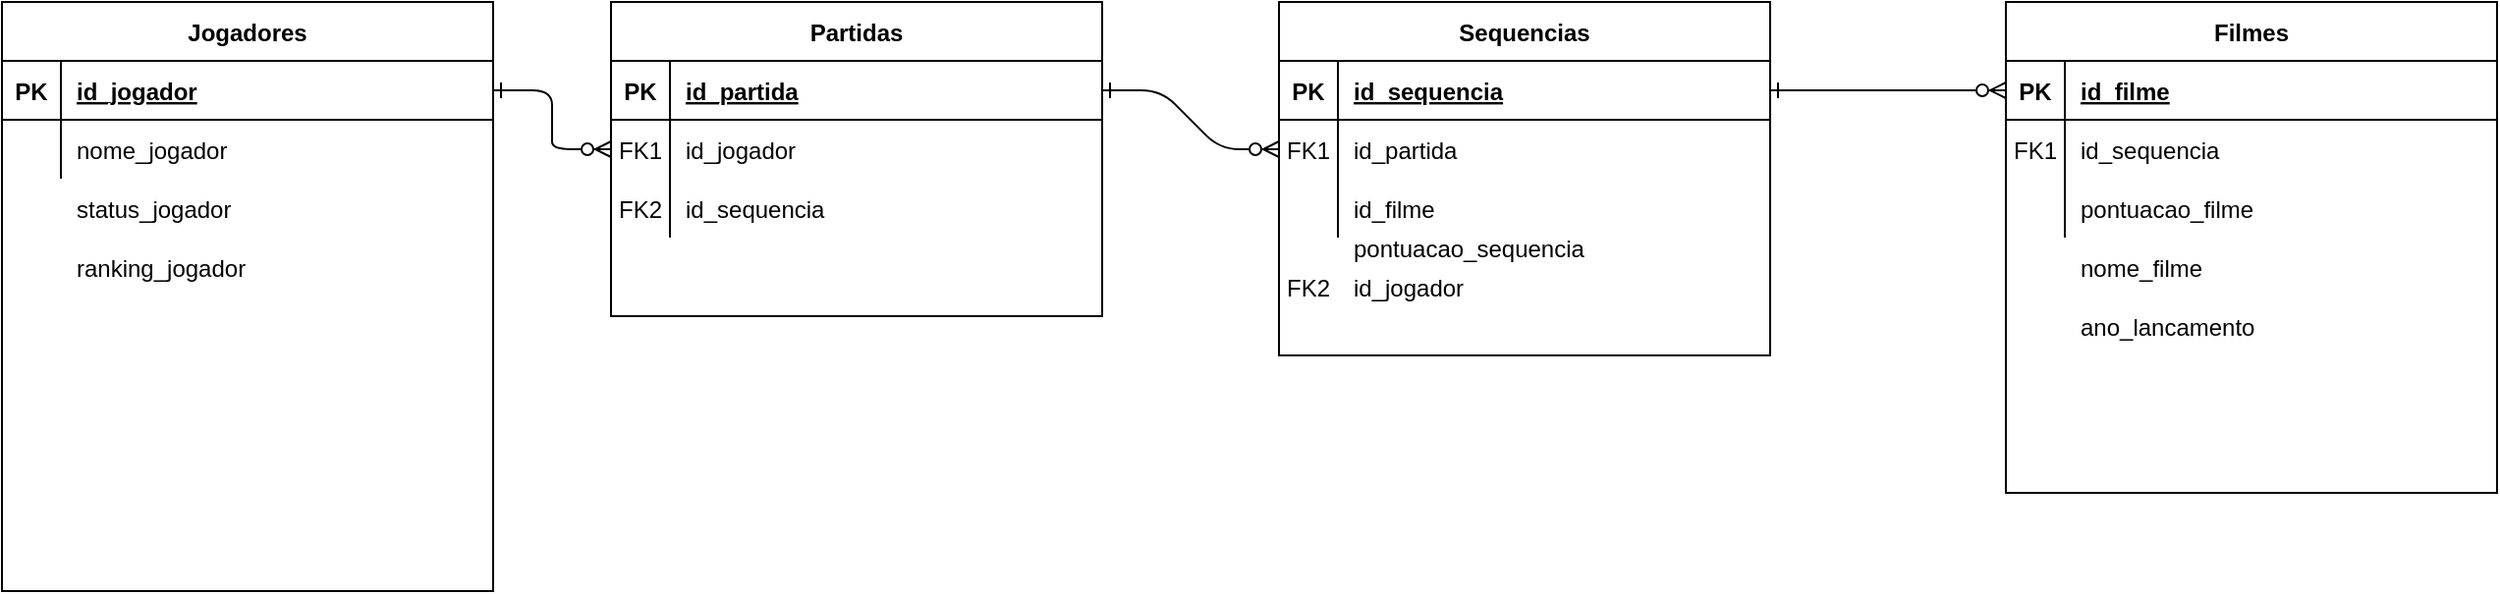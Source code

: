 <mxfile version="20.8.16" type="device" pages="2"><diagram id="R2lEEEUBdFMjLlhIrx00" name="modelagem"><mxGraphModel dx="1098" dy="820" grid="1" gridSize="10" guides="1" tooltips="1" connect="1" arrows="1" fold="1" page="1" pageScale="1" pageWidth="1200" pageHeight="1600" math="0" shadow="0" extFonts="Permanent Marker^https://fonts.googleapis.com/css?family=Permanent+Marker"><root><mxCell id="0"/><mxCell id="1" parent="0"/><mxCell id="C-vyLk0tnHw3VtMMgP7b-1" value="" style="edgeStyle=entityRelationEdgeStyle;endArrow=ERzeroToMany;startArrow=ERone;endFill=1;startFill=0;" parent="1" source="C-vyLk0tnHw3VtMMgP7b-24" target="C-vyLk0tnHw3VtMMgP7b-6" edge="1"><mxGeometry width="100" height="100" relative="1" as="geometry"><mxPoint x="340" y="720" as="sourcePoint"/><mxPoint x="440" y="620" as="targetPoint"/></mxGeometry></mxCell><mxCell id="C-vyLk0tnHw3VtMMgP7b-12" value="" style="edgeStyle=entityRelationEdgeStyle;endArrow=ERzeroToMany;startArrow=ERone;endFill=1;startFill=0;" parent="1" source="C-vyLk0tnHw3VtMMgP7b-3" target="C-vyLk0tnHw3VtMMgP7b-17" edge="1"><mxGeometry width="100" height="100" relative="1" as="geometry"><mxPoint x="400" y="180" as="sourcePoint"/><mxPoint x="460" y="205" as="targetPoint"/></mxGeometry></mxCell><mxCell id="C-vyLk0tnHw3VtMMgP7b-2" value="Partidas" style="shape=table;startSize=30;container=1;collapsible=1;childLayout=tableLayout;fixedRows=1;rowLines=0;fontStyle=1;align=center;resizeLast=1;" parent="1" vertex="1"><mxGeometry x="340" y="120" width="250" height="160" as="geometry"/></mxCell><mxCell id="C-vyLk0tnHw3VtMMgP7b-3" value="" style="shape=partialRectangle;collapsible=0;dropTarget=0;pointerEvents=0;fillColor=none;points=[[0,0.5],[1,0.5]];portConstraint=eastwest;top=0;left=0;right=0;bottom=1;" parent="C-vyLk0tnHw3VtMMgP7b-2" vertex="1"><mxGeometry y="30" width="250" height="30" as="geometry"/></mxCell><mxCell id="C-vyLk0tnHw3VtMMgP7b-4" value="PK" style="shape=partialRectangle;overflow=hidden;connectable=0;fillColor=none;top=0;left=0;bottom=0;right=0;fontStyle=1;" parent="C-vyLk0tnHw3VtMMgP7b-3" vertex="1"><mxGeometry width="30" height="30" as="geometry"><mxRectangle width="30" height="30" as="alternateBounds"/></mxGeometry></mxCell><mxCell id="C-vyLk0tnHw3VtMMgP7b-5" value="id_partida" style="shape=partialRectangle;overflow=hidden;connectable=0;fillColor=none;top=0;left=0;bottom=0;right=0;align=left;spacingLeft=6;fontStyle=5;" parent="C-vyLk0tnHw3VtMMgP7b-3" vertex="1"><mxGeometry x="30" width="220" height="30" as="geometry"><mxRectangle width="220" height="30" as="alternateBounds"/></mxGeometry></mxCell><mxCell id="C-vyLk0tnHw3VtMMgP7b-6" value="" style="shape=partialRectangle;collapsible=0;dropTarget=0;pointerEvents=0;fillColor=none;points=[[0,0.5],[1,0.5]];portConstraint=eastwest;top=0;left=0;right=0;bottom=0;" parent="C-vyLk0tnHw3VtMMgP7b-2" vertex="1"><mxGeometry y="60" width="250" height="30" as="geometry"/></mxCell><mxCell id="C-vyLk0tnHw3VtMMgP7b-7" value="FK1" style="shape=partialRectangle;overflow=hidden;connectable=0;fillColor=none;top=0;left=0;bottom=0;right=0;" parent="C-vyLk0tnHw3VtMMgP7b-6" vertex="1"><mxGeometry width="30" height="30" as="geometry"><mxRectangle width="30" height="30" as="alternateBounds"/></mxGeometry></mxCell><mxCell id="C-vyLk0tnHw3VtMMgP7b-8" value="id_jogador" style="shape=partialRectangle;overflow=hidden;connectable=0;fillColor=none;top=0;left=0;bottom=0;right=0;align=left;spacingLeft=6;" parent="C-vyLk0tnHw3VtMMgP7b-6" vertex="1"><mxGeometry x="30" width="220" height="30" as="geometry"><mxRectangle width="220" height="30" as="alternateBounds"/></mxGeometry></mxCell><mxCell id="C-vyLk0tnHw3VtMMgP7b-9" value="" style="shape=partialRectangle;collapsible=0;dropTarget=0;pointerEvents=0;fillColor=none;points=[[0,0.5],[1,0.5]];portConstraint=eastwest;top=0;left=0;right=0;bottom=0;" parent="C-vyLk0tnHw3VtMMgP7b-2" vertex="1"><mxGeometry y="90" width="250" height="30" as="geometry"/></mxCell><mxCell id="C-vyLk0tnHw3VtMMgP7b-10" value="" style="shape=partialRectangle;overflow=hidden;connectable=0;fillColor=none;top=0;left=0;bottom=0;right=0;" parent="C-vyLk0tnHw3VtMMgP7b-9" vertex="1"><mxGeometry width="30" height="30" as="geometry"><mxRectangle width="30" height="30" as="alternateBounds"/></mxGeometry></mxCell><mxCell id="C-vyLk0tnHw3VtMMgP7b-11" value="id_sequencia" style="shape=partialRectangle;overflow=hidden;connectable=0;fillColor=none;top=0;left=0;bottom=0;right=0;align=left;spacingLeft=6;" parent="C-vyLk0tnHw3VtMMgP7b-9" vertex="1"><mxGeometry x="30" width="220" height="30" as="geometry"><mxRectangle width="220" height="30" as="alternateBounds"/></mxGeometry></mxCell><mxCell id="C-vyLk0tnHw3VtMMgP7b-13" value="Sequencias" style="shape=table;startSize=30;container=1;collapsible=1;childLayout=tableLayout;fixedRows=1;rowLines=0;fontStyle=1;align=center;resizeLast=1;" parent="1" vertex="1"><mxGeometry x="680" y="120" width="250" height="180" as="geometry"/></mxCell><mxCell id="C-vyLk0tnHw3VtMMgP7b-14" value="" style="shape=partialRectangle;collapsible=0;dropTarget=0;pointerEvents=0;fillColor=none;points=[[0,0.5],[1,0.5]];portConstraint=eastwest;top=0;left=0;right=0;bottom=1;" parent="C-vyLk0tnHw3VtMMgP7b-13" vertex="1"><mxGeometry y="30" width="250" height="30" as="geometry"/></mxCell><mxCell id="C-vyLk0tnHw3VtMMgP7b-15" value="PK" style="shape=partialRectangle;overflow=hidden;connectable=0;fillColor=none;top=0;left=0;bottom=0;right=0;fontStyle=1;" parent="C-vyLk0tnHw3VtMMgP7b-14" vertex="1"><mxGeometry width="30" height="30" as="geometry"><mxRectangle width="30" height="30" as="alternateBounds"/></mxGeometry></mxCell><mxCell id="C-vyLk0tnHw3VtMMgP7b-16" value="id_sequencia" style="shape=partialRectangle;overflow=hidden;connectable=0;fillColor=none;top=0;left=0;bottom=0;right=0;align=left;spacingLeft=6;fontStyle=5;" parent="C-vyLk0tnHw3VtMMgP7b-14" vertex="1"><mxGeometry x="30" width="220" height="30" as="geometry"><mxRectangle width="220" height="30" as="alternateBounds"/></mxGeometry></mxCell><mxCell id="C-vyLk0tnHw3VtMMgP7b-17" value="" style="shape=partialRectangle;collapsible=0;dropTarget=0;pointerEvents=0;fillColor=none;points=[[0,0.5],[1,0.5]];portConstraint=eastwest;top=0;left=0;right=0;bottom=0;" parent="C-vyLk0tnHw3VtMMgP7b-13" vertex="1"><mxGeometry y="60" width="250" height="30" as="geometry"/></mxCell><mxCell id="C-vyLk0tnHw3VtMMgP7b-18" value="FK1" style="shape=partialRectangle;overflow=hidden;connectable=0;fillColor=none;top=0;left=0;bottom=0;right=0;" parent="C-vyLk0tnHw3VtMMgP7b-17" vertex="1"><mxGeometry width="30" height="30" as="geometry"><mxRectangle width="30" height="30" as="alternateBounds"/></mxGeometry></mxCell><mxCell id="C-vyLk0tnHw3VtMMgP7b-19" value="id_partida" style="shape=partialRectangle;overflow=hidden;connectable=0;fillColor=none;top=0;left=0;bottom=0;right=0;align=left;spacingLeft=6;" parent="C-vyLk0tnHw3VtMMgP7b-17" vertex="1"><mxGeometry x="30" width="220" height="30" as="geometry"><mxRectangle width="220" height="30" as="alternateBounds"/></mxGeometry></mxCell><mxCell id="C-vyLk0tnHw3VtMMgP7b-20" value="" style="shape=partialRectangle;collapsible=0;dropTarget=0;pointerEvents=0;fillColor=none;points=[[0,0.5],[1,0.5]];portConstraint=eastwest;top=0;left=0;right=0;bottom=0;" parent="C-vyLk0tnHw3VtMMgP7b-13" vertex="1"><mxGeometry y="90" width="250" height="30" as="geometry"/></mxCell><mxCell id="C-vyLk0tnHw3VtMMgP7b-21" value="" style="shape=partialRectangle;overflow=hidden;connectable=0;fillColor=none;top=0;left=0;bottom=0;right=0;" parent="C-vyLk0tnHw3VtMMgP7b-20" vertex="1"><mxGeometry width="30" height="30" as="geometry"><mxRectangle width="30" height="30" as="alternateBounds"/></mxGeometry></mxCell><mxCell id="C-vyLk0tnHw3VtMMgP7b-22" value="id_filme" style="shape=partialRectangle;overflow=hidden;connectable=0;fillColor=none;top=0;left=0;bottom=0;right=0;align=left;spacingLeft=6;" parent="C-vyLk0tnHw3VtMMgP7b-20" vertex="1"><mxGeometry x="30" width="220" height="30" as="geometry"><mxRectangle width="220" height="30" as="alternateBounds"/></mxGeometry></mxCell><mxCell id="C-vyLk0tnHw3VtMMgP7b-23" value="Jogadores" style="shape=table;startSize=30;container=1;collapsible=1;childLayout=tableLayout;fixedRows=1;rowLines=0;fontStyle=1;align=center;resizeLast=1;" parent="1" vertex="1"><mxGeometry x="30" y="120" width="250" height="300" as="geometry"/></mxCell><mxCell id="C-vyLk0tnHw3VtMMgP7b-24" value="" style="shape=partialRectangle;collapsible=0;dropTarget=0;pointerEvents=0;fillColor=none;points=[[0,0.5],[1,0.5]];portConstraint=eastwest;top=0;left=0;right=0;bottom=1;" parent="C-vyLk0tnHw3VtMMgP7b-23" vertex="1"><mxGeometry y="30" width="250" height="30" as="geometry"/></mxCell><mxCell id="C-vyLk0tnHw3VtMMgP7b-25" value="PK" style="shape=partialRectangle;overflow=hidden;connectable=0;fillColor=none;top=0;left=0;bottom=0;right=0;fontStyle=1;" parent="C-vyLk0tnHw3VtMMgP7b-24" vertex="1"><mxGeometry width="30" height="30" as="geometry"><mxRectangle width="30" height="30" as="alternateBounds"/></mxGeometry></mxCell><mxCell id="C-vyLk0tnHw3VtMMgP7b-26" value="id_jogador" style="shape=partialRectangle;overflow=hidden;connectable=0;fillColor=none;top=0;left=0;bottom=0;right=0;align=left;spacingLeft=6;fontStyle=5;" parent="C-vyLk0tnHw3VtMMgP7b-24" vertex="1"><mxGeometry x="30" width="220" height="30" as="geometry"><mxRectangle width="220" height="30" as="alternateBounds"/></mxGeometry></mxCell><mxCell id="C-vyLk0tnHw3VtMMgP7b-27" value="" style="shape=partialRectangle;collapsible=0;dropTarget=0;pointerEvents=0;fillColor=none;points=[[0,0.5],[1,0.5]];portConstraint=eastwest;top=0;left=0;right=0;bottom=0;" parent="C-vyLk0tnHw3VtMMgP7b-23" vertex="1"><mxGeometry y="60" width="250" height="30" as="geometry"/></mxCell><mxCell id="C-vyLk0tnHw3VtMMgP7b-28" value="" style="shape=partialRectangle;overflow=hidden;connectable=0;fillColor=none;top=0;left=0;bottom=0;right=0;" parent="C-vyLk0tnHw3VtMMgP7b-27" vertex="1"><mxGeometry width="30" height="30" as="geometry"><mxRectangle width="30" height="30" as="alternateBounds"/></mxGeometry></mxCell><mxCell id="C-vyLk0tnHw3VtMMgP7b-29" value="nome_jogador" style="shape=partialRectangle;overflow=hidden;connectable=0;fillColor=none;top=0;left=0;bottom=0;right=0;align=left;spacingLeft=6;" parent="C-vyLk0tnHw3VtMMgP7b-27" vertex="1"><mxGeometry x="30" width="220" height="30" as="geometry"><mxRectangle width="220" height="30" as="alternateBounds"/></mxGeometry></mxCell><mxCell id="dKn31pMbDAOs-X5MMm_X-2" value="status_jogador" style="shape=partialRectangle;overflow=hidden;connectable=0;fillColor=none;top=0;left=0;bottom=0;right=0;align=left;spacingLeft=6;" parent="1" vertex="1"><mxGeometry x="60" y="210" width="220" height="30" as="geometry"><mxRectangle width="220" height="30" as="alternateBounds"/></mxGeometry></mxCell><mxCell id="dKn31pMbDAOs-X5MMm_X-3" value="ranking_jogador" style="shape=partialRectangle;overflow=hidden;connectable=0;fillColor=none;top=0;left=0;bottom=0;right=0;align=left;spacingLeft=6;" parent="1" vertex="1"><mxGeometry x="60" y="240" width="220" height="30" as="geometry"><mxRectangle width="220" height="30" as="alternateBounds"/></mxGeometry></mxCell><mxCell id="dKn31pMbDAOs-X5MMm_X-4" value="FK2" style="shape=partialRectangle;overflow=hidden;connectable=0;fillColor=none;top=0;left=0;bottom=0;right=0;" parent="1" vertex="1"><mxGeometry x="340" y="210" width="30" height="30" as="geometry"><mxRectangle width="30" height="30" as="alternateBounds"/></mxGeometry></mxCell><mxCell id="dKn31pMbDAOs-X5MMm_X-5" value="Filmes" style="shape=table;startSize=30;container=1;collapsible=1;childLayout=tableLayout;fixedRows=1;rowLines=0;fontStyle=1;align=center;resizeLast=1;" parent="1" vertex="1"><mxGeometry x="1050" y="120" width="250" height="250" as="geometry"/></mxCell><mxCell id="dKn31pMbDAOs-X5MMm_X-6" value="" style="shape=partialRectangle;collapsible=0;dropTarget=0;pointerEvents=0;fillColor=none;points=[[0,0.5],[1,0.5]];portConstraint=eastwest;top=0;left=0;right=0;bottom=1;" parent="dKn31pMbDAOs-X5MMm_X-5" vertex="1"><mxGeometry y="30" width="250" height="30" as="geometry"/></mxCell><mxCell id="dKn31pMbDAOs-X5MMm_X-7" value="PK" style="shape=partialRectangle;overflow=hidden;connectable=0;fillColor=none;top=0;left=0;bottom=0;right=0;fontStyle=1;" parent="dKn31pMbDAOs-X5MMm_X-6" vertex="1"><mxGeometry width="30" height="30" as="geometry"><mxRectangle width="30" height="30" as="alternateBounds"/></mxGeometry></mxCell><mxCell id="dKn31pMbDAOs-X5MMm_X-8" value="id_filme" style="shape=partialRectangle;overflow=hidden;connectable=0;fillColor=none;top=0;left=0;bottom=0;right=0;align=left;spacingLeft=6;fontStyle=5;" parent="dKn31pMbDAOs-X5MMm_X-6" vertex="1"><mxGeometry x="30" width="220" height="30" as="geometry"><mxRectangle width="220" height="30" as="alternateBounds"/></mxGeometry></mxCell><mxCell id="dKn31pMbDAOs-X5MMm_X-9" value="" style="shape=partialRectangle;collapsible=0;dropTarget=0;pointerEvents=0;fillColor=none;points=[[0,0.5],[1,0.5]];portConstraint=eastwest;top=0;left=0;right=0;bottom=0;" parent="dKn31pMbDAOs-X5MMm_X-5" vertex="1"><mxGeometry y="60" width="250" height="30" as="geometry"/></mxCell><mxCell id="dKn31pMbDAOs-X5MMm_X-10" value="FK1" style="shape=partialRectangle;overflow=hidden;connectable=0;fillColor=none;top=0;left=0;bottom=0;right=0;" parent="dKn31pMbDAOs-X5MMm_X-9" vertex="1"><mxGeometry width="30" height="30" as="geometry"><mxRectangle width="30" height="30" as="alternateBounds"/></mxGeometry></mxCell><mxCell id="dKn31pMbDAOs-X5MMm_X-11" value="id_sequencia" style="shape=partialRectangle;overflow=hidden;connectable=0;fillColor=none;top=0;left=0;bottom=0;right=0;align=left;spacingLeft=6;" parent="dKn31pMbDAOs-X5MMm_X-9" vertex="1"><mxGeometry x="30" width="220" height="30" as="geometry"><mxRectangle width="220" height="30" as="alternateBounds"/></mxGeometry></mxCell><mxCell id="dKn31pMbDAOs-X5MMm_X-12" value="" style="shape=partialRectangle;collapsible=0;dropTarget=0;pointerEvents=0;fillColor=none;points=[[0,0.5],[1,0.5]];portConstraint=eastwest;top=0;left=0;right=0;bottom=0;" parent="dKn31pMbDAOs-X5MMm_X-5" vertex="1"><mxGeometry y="90" width="250" height="30" as="geometry"/></mxCell><mxCell id="dKn31pMbDAOs-X5MMm_X-13" value="" style="shape=partialRectangle;overflow=hidden;connectable=0;fillColor=none;top=0;left=0;bottom=0;right=0;" parent="dKn31pMbDAOs-X5MMm_X-12" vertex="1"><mxGeometry width="30" height="30" as="geometry"><mxRectangle width="30" height="30" as="alternateBounds"/></mxGeometry></mxCell><mxCell id="dKn31pMbDAOs-X5MMm_X-14" value="" style="shape=partialRectangle;overflow=hidden;connectable=0;fillColor=none;top=0;left=0;bottom=0;right=0;align=left;spacingLeft=6;" parent="dKn31pMbDAOs-X5MMm_X-12" vertex="1"><mxGeometry x="30" width="220" height="30" as="geometry"><mxRectangle width="220" height="30" as="alternateBounds"/></mxGeometry></mxCell><mxCell id="dKn31pMbDAOs-X5MMm_X-16" value="" style="edgeStyle=entityRelationEdgeStyle;endArrow=ERzeroToMany;startArrow=ERone;endFill=1;startFill=0;exitX=1;exitY=0.5;exitDx=0;exitDy=0;entryX=0;entryY=0.5;entryDx=0;entryDy=0;" parent="1" source="C-vyLk0tnHw3VtMMgP7b-14" target="dKn31pMbDAOs-X5MMm_X-6" edge="1"><mxGeometry width="100" height="100" relative="1" as="geometry"><mxPoint x="1080" y="200" as="sourcePoint"/><mxPoint x="1200" y="210" as="targetPoint"/></mxGeometry></mxCell><mxCell id="dKn31pMbDAOs-X5MMm_X-17" value="pontuacao_sequencia" style="shape=partialRectangle;overflow=hidden;connectable=0;fillColor=none;top=0;left=0;bottom=0;right=0;align=left;spacingLeft=6;" parent="1" vertex="1"><mxGeometry x="710" y="230" width="220" height="30" as="geometry"><mxRectangle width="220" height="30" as="alternateBounds"/></mxGeometry></mxCell><mxCell id="dKn31pMbDAOs-X5MMm_X-28" value="pontuacao_filme" style="shape=partialRectangle;overflow=hidden;connectable=0;fillColor=none;top=0;left=0;bottom=0;right=0;align=left;spacingLeft=6;" parent="1" vertex="1"><mxGeometry x="1080" y="210" width="220" height="30" as="geometry"><mxRectangle width="220" height="30" as="alternateBounds"/></mxGeometry></mxCell><mxCell id="dKn31pMbDAOs-X5MMm_X-29" value="FK2" style="shape=partialRectangle;overflow=hidden;connectable=0;fillColor=none;top=0;left=0;bottom=0;right=0;" parent="1" vertex="1"><mxGeometry x="680" y="250" width="30" height="30" as="geometry"><mxRectangle width="30" height="30" as="alternateBounds"/></mxGeometry></mxCell><mxCell id="dKn31pMbDAOs-X5MMm_X-30" value="id_jogador" style="shape=partialRectangle;overflow=hidden;connectable=0;fillColor=none;top=0;left=0;bottom=0;right=0;align=left;spacingLeft=6;" parent="1" vertex="1"><mxGeometry x="710" y="250" width="220" height="30" as="geometry"><mxRectangle width="220" height="30" as="alternateBounds"/></mxGeometry></mxCell><mxCell id="dKn31pMbDAOs-X5MMm_X-32" value="nome_filme" style="shape=partialRectangle;overflow=hidden;connectable=0;fillColor=none;top=0;left=0;bottom=0;right=0;align=left;spacingLeft=6;" parent="1" vertex="1"><mxGeometry x="1080" y="240" width="220" height="30" as="geometry"><mxRectangle width="220" height="30" as="alternateBounds"/></mxGeometry></mxCell><mxCell id="dKn31pMbDAOs-X5MMm_X-33" value="ano_lancamento" style="shape=partialRectangle;overflow=hidden;connectable=0;fillColor=none;top=0;left=0;bottom=0;right=0;align=left;spacingLeft=6;" parent="1" vertex="1"><mxGeometry x="1080" y="270" width="220" height="30" as="geometry"><mxRectangle width="220" height="30" as="alternateBounds"/></mxGeometry></mxCell></root></mxGraphModel></diagram><diagram id="uIqUC8Mm_ihRKucXhI8G" name="Fluxo"><mxGraphModel dx="2358" dy="1088" grid="1" gridSize="10" guides="1" tooltips="1" connect="1" arrows="1" fold="1" page="1" pageScale="1" pageWidth="120000" pageHeight="120000" math="0" shadow="0"><root><mxCell id="0"/><mxCell id="1" parent="0"/><mxCell id="q968ms80ssxd106CXTzP-22" style="edgeStyle=orthogonalEdgeStyle;rounded=0;orthogonalLoop=1;jettySize=auto;html=1;entryX=0;entryY=0.5;entryDx=0;entryDy=0;" parent="1" source="q968ms80ssxd106CXTzP-1" target="q968ms80ssxd106CXTzP-15" edge="1"><mxGeometry relative="1" as="geometry"/></mxCell><mxCell id="q968ms80ssxd106CXTzP-1" value="Actor" style="shape=umlActor;verticalLabelPosition=bottom;verticalAlign=top;html=1;outlineConnect=0;" parent="1" vertex="1"><mxGeometry x="180" y="155" width="30" height="60" as="geometry"/></mxCell><mxCell id="q968ms80ssxd106CXTzP-7" style="edgeStyle=orthogonalEdgeStyle;rounded=0;orthogonalLoop=1;jettySize=auto;html=1;" parent="1" source="q968ms80ssxd106CXTzP-3" target="q968ms80ssxd106CXTzP-5" edge="1"><mxGeometry relative="1" as="geometry"/></mxCell><mxCell id="3dlKxUpU33W5GSk75CE7-29" style="edgeStyle=orthogonalEdgeStyle;rounded=0;orthogonalLoop=1;jettySize=auto;html=1;entryX=0.5;entryY=1;entryDx=0;entryDy=0;exitX=0.5;exitY=1;exitDx=0;exitDy=0;" edge="1" parent="1" source="q968ms80ssxd106CXTzP-3" target="q968ms80ssxd106CXTzP-19"><mxGeometry relative="1" as="geometry"><Array as="points"><mxPoint x="540" y="270"/><mxPoint x="970" y="270"/></Array></mxGeometry></mxCell><mxCell id="q968ms80ssxd106CXTzP-3" value="Possui cadastro?" style="rhombus;whiteSpace=wrap;html=1;" parent="1" vertex="1"><mxGeometry x="490" y="140" width="100" height="90" as="geometry"/></mxCell><mxCell id="3dlKxUpU33W5GSk75CE7-28" style="edgeStyle=orthogonalEdgeStyle;rounded=0;orthogonalLoop=1;jettySize=auto;html=1;entryX=0;entryY=0.5;entryDx=0;entryDy=0;" edge="1" parent="1" source="q968ms80ssxd106CXTzP-5" target="q968ms80ssxd106CXTzP-19"><mxGeometry relative="1" as="geometry"/></mxCell><mxCell id="q968ms80ssxd106CXTzP-5" value="Cadastra usuário" style="whiteSpace=wrap;html=1;" parent="1" vertex="1"><mxGeometry x="670" y="155" width="120" height="60" as="geometry"/></mxCell><mxCell id="q968ms80ssxd106CXTzP-8" value="no" style="text;html=1;align=center;verticalAlign=middle;resizable=0;points=[];autosize=1;strokeColor=none;fillColor=none;" parent="1" vertex="1"><mxGeometry x="600" y="180" width="40" height="30" as="geometry"/></mxCell><mxCell id="q968ms80ssxd106CXTzP-10" value="yes" style="text;html=1;align=center;verticalAlign=middle;resizable=0;points=[];autosize=1;strokeColor=none;fillColor=none;" parent="1" vertex="1"><mxGeometry x="720" y="285" width="40" height="30" as="geometry"/></mxCell><mxCell id="q968ms80ssxd106CXTzP-16" style="edgeStyle=orthogonalEdgeStyle;rounded=0;orthogonalLoop=1;jettySize=auto;html=1;entryX=0;entryY=0.5;entryDx=0;entryDy=0;" parent="1" source="q968ms80ssxd106CXTzP-15" target="q968ms80ssxd106CXTzP-3" edge="1"><mxGeometry relative="1" as="geometry"/></mxCell><mxCell id="q968ms80ssxd106CXTzP-15" value="Login" style="whiteSpace=wrap;html=1;" parent="1" vertex="1"><mxGeometry x="270" y="155" width="120" height="60" as="geometry"/></mxCell><mxCell id="3dlKxUpU33W5GSk75CE7-31" style="edgeStyle=orthogonalEdgeStyle;rounded=0;orthogonalLoop=1;jettySize=auto;html=1;entryX=0;entryY=0.5;entryDx=0;entryDy=0;" edge="1" parent="1" source="q968ms80ssxd106CXTzP-19" target="q968ms80ssxd106CXTzP-23"><mxGeometry relative="1" as="geometry"/></mxCell><mxCell id="q968ms80ssxd106CXTzP-19" value="login efetuado" style="whiteSpace=wrap;html=1;" parent="1" vertex="1"><mxGeometry x="910" y="155" width="120" height="60" as="geometry"/></mxCell><mxCell id="3dlKxUpU33W5GSk75CE7-49" style="edgeStyle=orthogonalEdgeStyle;rounded=0;orthogonalLoop=1;jettySize=auto;html=1;entryX=0.5;entryY=0;entryDx=0;entryDy=0;" edge="1" parent="1" source="q968ms80ssxd106CXTzP-23" target="q968ms80ssxd106CXTzP-27"><mxGeometry relative="1" as="geometry"><Array as="points"><mxPoint x="1320" y="270"/><mxPoint x="1085" y="270"/></Array></mxGeometry></mxCell><mxCell id="q968ms80ssxd106CXTzP-23" value="define sequencia" style="whiteSpace=wrap;html=1;" parent="1" vertex="1"><mxGeometry x="1260" y="155" width="120" height="60" as="geometry"/></mxCell><mxCell id="q968ms80ssxd106CXTzP-31" style="edgeStyle=orthogonalEdgeStyle;rounded=0;orthogonalLoop=1;jettySize=auto;html=1;" parent="1" source="q968ms80ssxd106CXTzP-27" target="q968ms80ssxd106CXTzP-30" edge="1"><mxGeometry relative="1" as="geometry"/></mxCell><mxCell id="q968ms80ssxd106CXTzP-27" value="valida sequencia&lt;br&gt;Utils.validateSequence" style="whiteSpace=wrap;html=1;" parent="1" vertex="1"><mxGeometry x="1020" y="435" width="130" height="70" as="geometry"/></mxCell><mxCell id="q968ms80ssxd106CXTzP-29" value="POST /sequences" style="text;html=1;align=center;verticalAlign=middle;resizable=0;points=[];autosize=1;strokeColor=none;fillColor=none;" parent="1" vertex="1"><mxGeometry x="1080" y="150" width="120" height="30" as="geometry"/></mxCell><mxCell id="3dlKxUpU33W5GSk75CE7-50" style="edgeStyle=orthogonalEdgeStyle;rounded=0;orthogonalLoop=1;jettySize=auto;html=1;entryX=0;entryY=0.5;entryDx=0;entryDy=0;" edge="1" parent="1" source="q968ms80ssxd106CXTzP-30" target="q968ms80ssxd106CXTzP-37"><mxGeometry relative="1" as="geometry"/></mxCell><mxCell id="3dlKxUpU33W5GSk75CE7-51" style="edgeStyle=orthogonalEdgeStyle;rounded=0;orthogonalLoop=1;jettySize=auto;html=1;entryX=0;entryY=0.5;entryDx=0;entryDy=0;" edge="1" parent="1" source="q968ms80ssxd106CXTzP-30" target="q968ms80ssxd106CXTzP-32"><mxGeometry relative="1" as="geometry"><Array as="points"><mxPoint x="990" y="665"/><mxPoint x="990" y="810"/></Array></mxGeometry></mxCell><mxCell id="q968ms80ssxd106CXTzP-30" value="sequencia valida?" style="rhombus;whiteSpace=wrap;html=1;" parent="1" vertex="1"><mxGeometry x="1027.54" y="615" width="114.92" height="100" as="geometry"/></mxCell><mxCell id="q968ms80ssxd106CXTzP-32" value="" style="ellipse;whiteSpace=wrap;html=1;aspect=fixed;fillColor=#f8cecc;strokeColor=#b85450;" parent="1" vertex="1"><mxGeometry x="1060" y="785" width="50" height="50" as="geometry"/></mxCell><mxCell id="q968ms80ssxd106CXTzP-34" value="201 Created" style="text;html=1;align=center;verticalAlign=middle;resizable=0;points=[];autosize=1;strokeColor=none;fillColor=none;" parent="1" vertex="1"><mxGeometry x="1130" y="680" width="90" height="30" as="geometry"/></mxCell><mxCell id="q968ms80ssxd106CXTzP-36" value="400 Bad Request" style="text;html=1;align=center;verticalAlign=middle;resizable=0;points=[];autosize=1;strokeColor=none;fillColor=none;" parent="1" vertex="1"><mxGeometry x="860" y="715" width="120" height="30" as="geometry"/></mxCell><mxCell id="q968ms80ssxd106CXTzP-40" value="" style="edgeStyle=orthogonalEdgeStyle;rounded=0;orthogonalLoop=1;jettySize=auto;html=1;dashed=1;" parent="1" source="q968ms80ssxd106CXTzP-37" target="q968ms80ssxd106CXTzP-39" edge="1"><mxGeometry relative="1" as="geometry"/></mxCell><mxCell id="q968ms80ssxd106CXTzP-45" value="" style="edgeStyle=orthogonalEdgeStyle;rounded=0;orthogonalLoop=1;jettySize=auto;html=1;" parent="1" source="q968ms80ssxd106CXTzP-37" target="q968ms80ssxd106CXTzP-44" edge="1"><mxGeometry relative="1" as="geometry"/></mxCell><mxCell id="q968ms80ssxd106CXTzP-37" value="cria partida" style="whiteSpace=wrap;html=1;" parent="1" vertex="1"><mxGeometry x="1260" y="295" width="120" height="60" as="geometry"/></mxCell><mxCell id="q968ms80ssxd106CXTzP-42" value="" style="edgeStyle=orthogonalEdgeStyle;rounded=0;orthogonalLoop=1;jettySize=auto;html=1;" parent="1" source="q968ms80ssxd106CXTzP-39" target="q968ms80ssxd106CXTzP-41" edge="1"><mxGeometry relative="1" as="geometry"/></mxCell><mxCell id="q968ms80ssxd106CXTzP-39" value="busca jogador&lt;br&gt;GET /players/queue" style="whiteSpace=wrap;html=1;" parent="1" vertex="1"><mxGeometry x="1260" y="435" width="120" height="60" as="geometry"/></mxCell><mxCell id="q968ms80ssxd106CXTzP-41" value="partida criada&lt;br&gt;POST /rounds" style="whiteSpace=wrap;html=1;" parent="1" vertex="1"><mxGeometry x="1260" y="595" width="120" height="60" as="geometry"/></mxCell><mxCell id="q968ms80ssxd106CXTzP-43" value="201 Created" style="text;html=1;align=center;verticalAlign=middle;resizable=0;points=[];autosize=1;strokeColor=none;fillColor=none;" parent="1" vertex="1"><mxGeometry x="1330" y="525" width="90" height="30" as="geometry"/></mxCell><mxCell id="q968ms80ssxd106CXTzP-51" style="edgeStyle=orthogonalEdgeStyle;rounded=0;orthogonalLoop=1;jettySize=auto;html=1;entryX=0.5;entryY=0;entryDx=0;entryDy=0;dashed=1;exitX=0.5;exitY=1;exitDx=0;exitDy=0;" parent="1" source="q968ms80ssxd106CXTzP-44" target="q968ms80ssxd106CXTzP-50" edge="1"><mxGeometry relative="1" as="geometry"/></mxCell><mxCell id="3dlKxUpU33W5GSk75CE7-7" style="edgeStyle=orthogonalEdgeStyle;rounded=0;orthogonalLoop=1;jettySize=auto;html=1;entryX=0.446;entryY=-0.05;entryDx=0;entryDy=0;entryPerimeter=0;dashed=1;dashPattern=8 8;" edge="1" parent="1" source="q968ms80ssxd106CXTzP-44" target="3dlKxUpU33W5GSk75CE7-5"><mxGeometry relative="1" as="geometry"/></mxCell><mxCell id="q968ms80ssxd106CXTzP-44" value="inicia partida" style="whiteSpace=wrap;html=1;" parent="1" vertex="1"><mxGeometry x="1460" y="295" width="120" height="60" as="geometry"/></mxCell><mxCell id="3dlKxUpU33W5GSk75CE7-3" style="edgeStyle=orthogonalEdgeStyle;rounded=0;orthogonalLoop=1;jettySize=auto;html=1;entryX=0.5;entryY=0;entryDx=0;entryDy=0;" edge="1" parent="1" source="q968ms80ssxd106CXTzP-46" target="3dlKxUpU33W5GSk75CE7-2"><mxGeometry relative="1" as="geometry"/></mxCell><mxCell id="q968ms80ssxd106CXTzP-46" value="busca sequencia player 1&lt;br&gt;GET /sequences" style="whiteSpace=wrap;html=1;" parent="1" vertex="1"><mxGeometry x="1460" y="595" width="120" height="60" as="geometry"/></mxCell><mxCell id="3dlKxUpU33W5GSk75CE7-4" style="edgeStyle=orthogonalEdgeStyle;rounded=0;orthogonalLoop=1;jettySize=auto;html=1;entryX=0.5;entryY=0;entryDx=0;entryDy=0;" edge="1" parent="1" source="q968ms80ssxd106CXTzP-48" target="3dlKxUpU33W5GSk75CE7-2"><mxGeometry relative="1" as="geometry"/></mxCell><mxCell id="q968ms80ssxd106CXTzP-48" value="busca sequencia player 2&lt;br&gt;GET /sequences" style="whiteSpace=wrap;html=1;" parent="1" vertex="1"><mxGeometry x="1620" y="595" width="120" height="60" as="geometry"/></mxCell><mxCell id="q968ms80ssxd106CXTzP-52" style="edgeStyle=orthogonalEdgeStyle;rounded=0;orthogonalLoop=1;jettySize=auto;html=1;" parent="1" source="q968ms80ssxd106CXTzP-50" target="q968ms80ssxd106CXTzP-46" edge="1"><mxGeometry relative="1" as="geometry"/></mxCell><mxCell id="q968ms80ssxd106CXTzP-53" style="edgeStyle=orthogonalEdgeStyle;rounded=0;orthogonalLoop=1;jettySize=auto;html=1;" parent="1" source="q968ms80ssxd106CXTzP-50" target="q968ms80ssxd106CXTzP-48" edge="1"><mxGeometry relative="1" as="geometry"/></mxCell><mxCell id="q968ms80ssxd106CXTzP-50" value="partida iniciada&lt;br&gt;POST /rounds?start=true" style="whiteSpace=wrap;html=1;" parent="1" vertex="1"><mxGeometry x="1460" y="435" width="120" height="60" as="geometry"/></mxCell><mxCell id="3dlKxUpU33W5GSk75CE7-12" value="" style="edgeStyle=orthogonalEdgeStyle;rounded=0;orthogonalLoop=1;jettySize=auto;html=1;dashed=1;dashPattern=8 8;" edge="1" parent="1" source="3dlKxUpU33W5GSk75CE7-2" target="3dlKxUpU33W5GSk75CE7-11"><mxGeometry relative="1" as="geometry"/></mxCell><mxCell id="3dlKxUpU33W5GSk75CE7-2" value="define vencedor&lt;br&gt;Utils.calculateRound" style="whiteSpace=wrap;html=1;" vertex="1" parent="1"><mxGeometry x="1540" y="815" width="120" height="60" as="geometry"/></mxCell><mxCell id="3dlKxUpU33W5GSk75CE7-53" style="edgeStyle=orthogonalEdgeStyle;rounded=0;orthogonalLoop=1;jettySize=auto;html=1;entryX=0;entryY=0.5;entryDx=0;entryDy=0;" edge="1" parent="1" source="3dlKxUpU33W5GSk75CE7-5" target="3dlKxUpU33W5GSk75CE7-52"><mxGeometry relative="1" as="geometry"/></mxCell><mxCell id="3dlKxUpU33W5GSk75CE7-5" value="finaliza partida&lt;br&gt;POST /rounds?finish=true" style="whiteSpace=wrap;html=1;" vertex="1" parent="1"><mxGeometry x="1870" y="445" width="120" height="60" as="geometry"/></mxCell><mxCell id="3dlKxUpU33W5GSk75CE7-8" value="" style="endArrow=none;dashed=1;html=1;dashPattern=1 3;strokeWidth=2;rounded=0;exitX=1;exitY=1;exitDx=0;exitDy=0;" edge="1" parent="1" source="3dlKxUpU33W5GSk75CE7-5" target="3dlKxUpU33W5GSk75CE7-10"><mxGeometry width="50" height="50" relative="1" as="geometry"><mxPoint x="1990" y="425" as="sourcePoint"/><mxPoint x="2040" y="505" as="targetPoint"/></mxGeometry></mxCell><mxCell id="3dlKxUpU33W5GSk75CE7-10" value="&lt;h1&gt;Fim de partida&lt;/h1&gt;&lt;p&gt;A partida pode ser finalizada a qualquer momento, caso seja finalizada por um dos jogadores, será marcado como desistente e não pontua&lt;/p&gt;" style="text;html=1;strokeColor=none;fillColor=none;spacing=5;spacingTop=-20;whiteSpace=wrap;overflow=hidden;rounded=0;" vertex="1" parent="1"><mxGeometry x="2060" y="655" width="190" height="120" as="geometry"/></mxCell><mxCell id="3dlKxUpU33W5GSk75CE7-23" style="edgeStyle=orthogonalEdgeStyle;rounded=0;orthogonalLoop=1;jettySize=auto;html=1;entryX=0.5;entryY=0;entryDx=0;entryDy=0;" edge="1" parent="1" source="3dlKxUpU33W5GSk75CE7-11" target="3dlKxUpU33W5GSk75CE7-20"><mxGeometry relative="1" as="geometry"/></mxCell><mxCell id="3dlKxUpU33W5GSk75CE7-11" value="verifica dados de Ranking&lt;br&gt;" style="whiteSpace=wrap;html=1;" vertex="1" parent="1"><mxGeometry x="1540" y="955" width="120" height="60" as="geometry"/></mxCell><mxCell id="3dlKxUpU33W5GSk75CE7-36" style="edgeStyle=orthogonalEdgeStyle;rounded=0;orthogonalLoop=1;jettySize=auto;html=1;entryX=0;entryY=0.5;entryDx=0;entryDy=0;" edge="1" parent="1" source="3dlKxUpU33W5GSk75CE7-13" target="3dlKxUpU33W5GSk75CE7-15"><mxGeometry relative="1" as="geometry"/></mxCell><mxCell id="3dlKxUpU33W5GSk75CE7-43" style="edgeStyle=orthogonalEdgeStyle;rounded=0;orthogonalLoop=1;jettySize=auto;html=1;entryX=0.5;entryY=1;entryDx=0;entryDy=0;" edge="1" parent="1" source="3dlKxUpU33W5GSk75CE7-13" target="3dlKxUpU33W5GSk75CE7-38"><mxGeometry relative="1" as="geometry"><Array as="points"><mxPoint x="1770" y="1240"/><mxPoint x="2280" y="1240"/><mxPoint x="2280" y="1165"/></Array></mxGeometry></mxCell><mxCell id="3dlKxUpU33W5GSk75CE7-13" value="Possui score?" style="rhombus;whiteSpace=wrap;html=1;" vertex="1" parent="1"><mxGeometry x="1730" y="1085" width="80" height="80" as="geometry"/></mxCell><mxCell id="3dlKxUpU33W5GSk75CE7-16" style="edgeStyle=orthogonalEdgeStyle;rounded=0;orthogonalLoop=1;jettySize=auto;html=1;entryX=0.5;entryY=1;entryDx=0;entryDy=0;" edge="1" parent="1" source="3dlKxUpU33W5GSk75CE7-15" target="3dlKxUpU33W5GSk75CE7-5"><mxGeometry relative="1" as="geometry"/></mxCell><mxCell id="3dlKxUpU33W5GSk75CE7-15" value="Atualiza score&lt;br&gt;Utils.updateResult" style="whiteSpace=wrap;html=1;" vertex="1" parent="1"><mxGeometry x="1870" y="1095" width="120" height="60" as="geometry"/></mxCell><mxCell id="3dlKxUpU33W5GSk75CE7-19" value="yes" style="text;html=1;align=center;verticalAlign=middle;resizable=0;points=[];autosize=1;strokeColor=none;fillColor=none;" vertex="1" parent="1"><mxGeometry x="1810" y="1085" width="40" height="30" as="geometry"/></mxCell><mxCell id="3dlKxUpU33W5GSk75CE7-35" style="edgeStyle=orthogonalEdgeStyle;rounded=0;orthogonalLoop=1;jettySize=auto;html=1;entryX=0;entryY=0.5;entryDx=0;entryDy=0;" edge="1" parent="1" source="3dlKxUpU33W5GSk75CE7-20" target="3dlKxUpU33W5GSk75CE7-13"><mxGeometry relative="1" as="geometry"/></mxCell><mxCell id="3dlKxUpU33W5GSk75CE7-20" value="Recupera dados de score&lt;br&gt;Utils.getScore" style="whiteSpace=wrap;html=1;" vertex="1" parent="1"><mxGeometry x="1540" y="1095" width="120" height="60" as="geometry"/></mxCell><mxCell id="3dlKxUpU33W5GSk75CE7-54" style="edgeStyle=orthogonalEdgeStyle;rounded=0;orthogonalLoop=1;jettySize=auto;html=1;entryX=0.5;entryY=1;entryDx=0;entryDy=0;" edge="1" parent="1" source="3dlKxUpU33W5GSk75CE7-38" target="3dlKxUpU33W5GSk75CE7-52"><mxGeometry relative="1" as="geometry"/></mxCell><mxCell id="3dlKxUpU33W5GSk75CE7-38" value="Cria dados de ranking&lt;br&gt;Utils.saveResult" style="whiteSpace=wrap;html=1;" vertex="1" parent="1"><mxGeometry x="2224.92" y="1105" width="120" height="60" as="geometry"/></mxCell><mxCell id="3dlKxUpU33W5GSk75CE7-44" value="no" style="text;html=1;align=center;verticalAlign=middle;resizable=0;points=[];autosize=1;strokeColor=none;fillColor=none;" vertex="1" parent="1"><mxGeometry x="2000" y="1210" width="40" height="30" as="geometry"/></mxCell><mxCell id="3dlKxUpU33W5GSk75CE7-52" value="" style="ellipse;whiteSpace=wrap;html=1;aspect=fixed;fillColor=#f8cecc;strokeColor=#b85450;" vertex="1" parent="1"><mxGeometry x="2259.92" y="450" width="50" height="50" as="geometry"/></mxCell></root></mxGraphModel></diagram></mxfile>